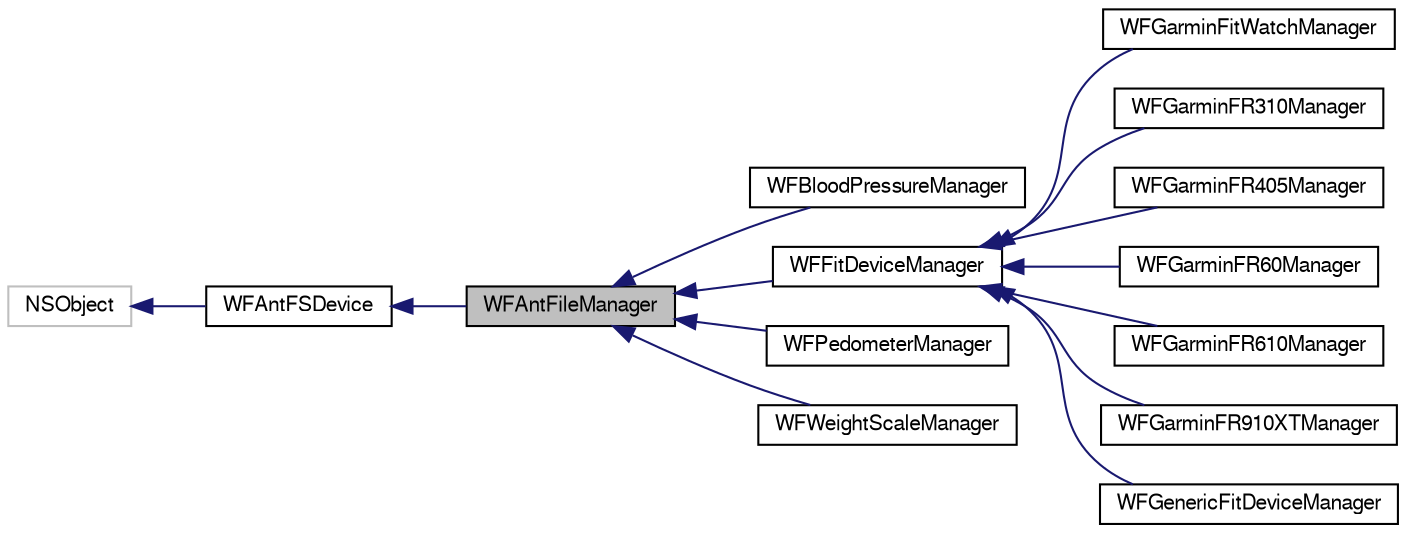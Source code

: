 digraph "WFAntFileManager"
{
  edge [fontname="FreeSans",fontsize="10",labelfontname="FreeSans",labelfontsize="10"];
  node [fontname="FreeSans",fontsize="10",shape=record];
  rankdir="LR";
  Node1 [label="WFAntFileManager",height=0.2,width=0.4,color="black", fillcolor="grey75", style="filled", fontcolor="black"];
  Node2 -> Node1 [dir="back",color="midnightblue",fontsize="10",style="solid",fontname="FreeSans"];
  Node2 [label="WFAntFSDevice",height=0.2,width=0.4,color="black", fillcolor="white", style="filled",URL="$interface_w_f_ant_f_s_device.html",tooltip="Represents the base class for ANT FS device implementations. "];
  Node3 -> Node2 [dir="back",color="midnightblue",fontsize="10",style="solid",fontname="FreeSans"];
  Node3 [label="NSObject",height=0.2,width=0.4,color="grey75", fillcolor="white", style="filled"];
  Node1 -> Node4 [dir="back",color="midnightblue",fontsize="10",style="solid",fontname="FreeSans"];
  Node4 [label="WFBloodPressureManager",height=0.2,width=0.4,color="black", fillcolor="white", style="filled",URL="$interface_w_f_blood_pressure_manager.html",tooltip="Provides a means of communicating with, and transferring data from a Blood Pressure Profile ANT FS de..."];
  Node1 -> Node5 [dir="back",color="midnightblue",fontsize="10",style="solid",fontname="FreeSans"];
  Node5 [label="WFFitDeviceManager",height=0.2,width=0.4,color="black", fillcolor="white", style="filled",URL="$interface_w_f_fit_device_manager.html",tooltip="Provides a means of communicating with, and transferring data from an ANT FS fitness device..."];
  Node5 -> Node6 [dir="back",color="midnightblue",fontsize="10",style="solid",fontname="FreeSans"];
  Node6 [label="WFGarminFitWatchManager",height=0.2,width=0.4,color="black", fillcolor="white", style="filled",URL="$interface_w_f_garmin_fit_watch_manager.html",tooltip="Provides a means of communicating with, and transferring data from an unspecified model Garmin Fitnes..."];
  Node5 -> Node7 [dir="back",color="midnightblue",fontsize="10",style="solid",fontname="FreeSans"];
  Node7 [label="WFGarminFR310Manager",height=0.2,width=0.4,color="black", fillcolor="white", style="filled",URL="$interface_w_f_garmin_f_r310_manager.html",tooltip="Provides a means of communicating with, and transferring data from a Garmin Frontrunner 310 device..."];
  Node5 -> Node8 [dir="back",color="midnightblue",fontsize="10",style="solid",fontname="FreeSans"];
  Node8 [label="WFGarminFR405Manager",height=0.2,width=0.4,color="black", fillcolor="white", style="filled",URL="$interface_w_f_garmin_f_r405_manager.html",tooltip="Provides a means of communicating with, and transferring data from a Garmin Frontrunner 405 device..."];
  Node5 -> Node9 [dir="back",color="midnightblue",fontsize="10",style="solid",fontname="FreeSans"];
  Node9 [label="WFGarminFR60Manager",height=0.2,width=0.4,color="black", fillcolor="white", style="filled",URL="$interface_w_f_garmin_f_r60_manager.html",tooltip="Provides a means of communicating with, and transferring data from a Garmin Frontrunner 60 device..."];
  Node5 -> Node10 [dir="back",color="midnightblue",fontsize="10",style="solid",fontname="FreeSans"];
  Node10 [label="WFGarminFR610Manager",height=0.2,width=0.4,color="black", fillcolor="white", style="filled",URL="$interface_w_f_garmin_f_r610_manager.html",tooltip="Provides a means of communicating with, and transferring data from a Garmin Frontrunner 610 device..."];
  Node5 -> Node11 [dir="back",color="midnightblue",fontsize="10",style="solid",fontname="FreeSans"];
  Node11 [label="WFGarminFR910XTManager",height=0.2,width=0.4,color="black", fillcolor="white", style="filled",URL="$interface_w_f_garmin_f_r910_x_t_manager.html",tooltip="Provides a means of communicating with, and transferring data from a Garmin Frontrunner 910XT device..."];
  Node5 -> Node12 [dir="back",color="midnightblue",fontsize="10",style="solid",fontname="FreeSans"];
  Node12 [label="WFGenericFitDeviceManager",height=0.2,width=0.4,color="black", fillcolor="white", style="filled",URL="$interface_w_f_generic_fit_device_manager.html",tooltip="Provides a means of communicating with, and transferring data from a generic ANT FS fitness device..."];
  Node1 -> Node13 [dir="back",color="midnightblue",fontsize="10",style="solid",fontname="FreeSans"];
  Node13 [label="WFPedometerManager",height=0.2,width=0.4,color="black", fillcolor="white", style="filled",URL="$interface_w_f_pedometer_manager.html",tooltip="Provides a means of communicating with, and transferring data from a A&D Pedometer Profile ANT FS dev..."];
  Node1 -> Node14 [dir="back",color="midnightblue",fontsize="10",style="solid",fontname="FreeSans"];
  Node14 [label="WFWeightScaleManager",height=0.2,width=0.4,color="black", fillcolor="white", style="filled",URL="$interface_w_f_weight_scale_manager.html",tooltip="Provides a means of communicating with, and transferring data from a Weight Scale Profile ANT FS devi..."];
}
